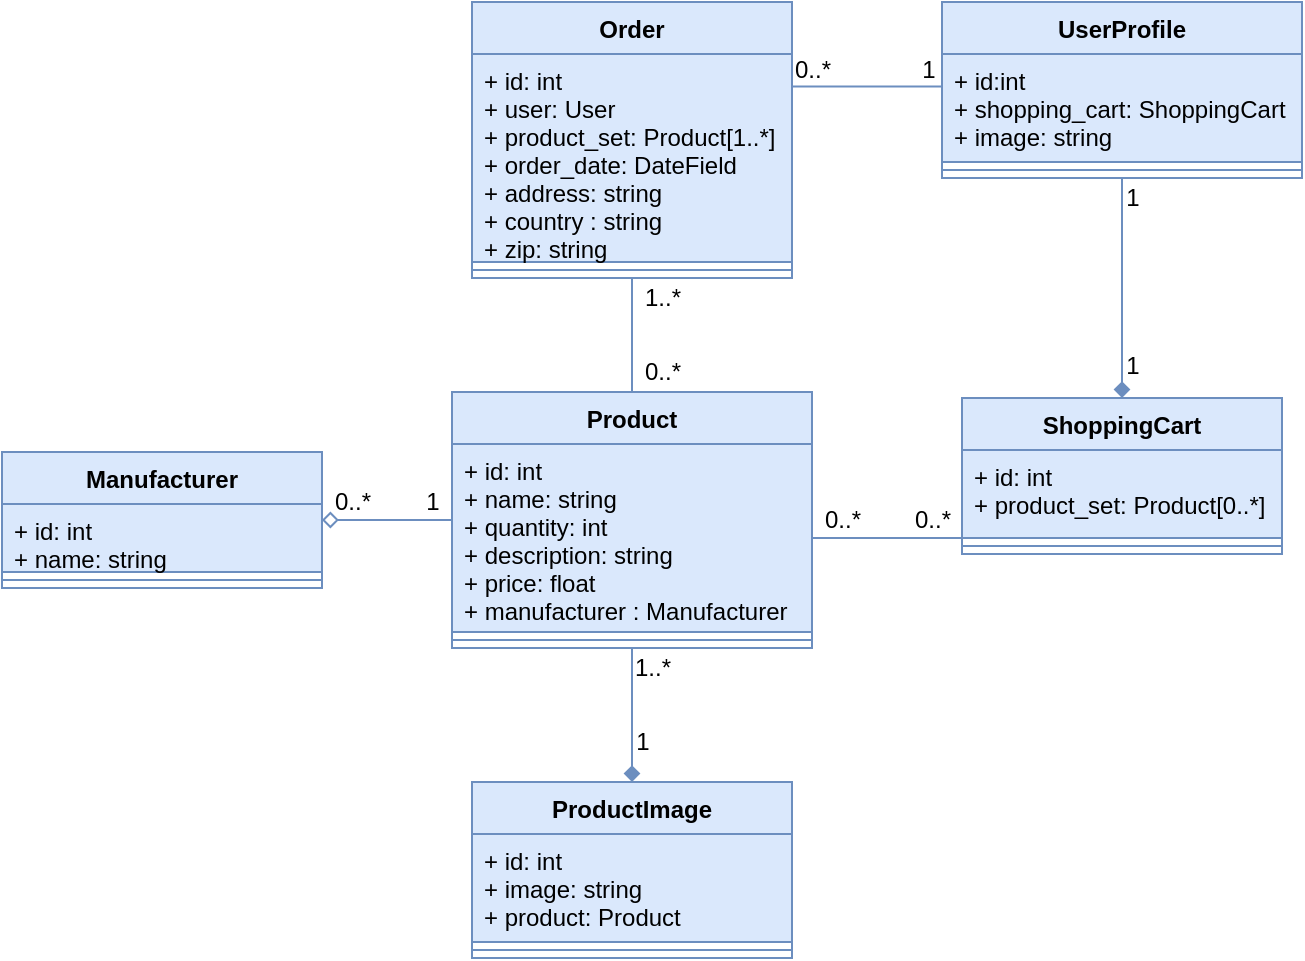<mxfile version="13.0.3"><diagram id="HInEAooytMVwJH_DnbgF" name="Page-1"><mxGraphModel dx="1831" dy="526" grid="1" gridSize="10" guides="1" tooltips="1" connect="1" arrows="1" fold="1" page="1" pageScale="1" pageWidth="850" pageHeight="1100" math="0" shadow="0"><root><mxCell id="0"/><mxCell id="1" parent="0"/><mxCell id="_rM6lpfP0WhUhnXu7ZxY-21" style="edgeStyle=orthogonalEdgeStyle;rounded=0;orthogonalLoop=1;jettySize=auto;html=1;exitX=0.5;exitY=1;exitDx=0;exitDy=0;entryX=0.5;entryY=0;entryDx=0;entryDy=0;endArrow=diamond;endFill=1;fillColor=#dae8fc;strokeColor=#6c8ebf;" parent="1" source="_rM6lpfP0WhUhnXu7ZxY-10" edge="1" target="bgKe7hIkWbql1OeKQB-z-13"><mxGeometry relative="1" as="geometry"><mxPoint x="420" y="220" as="targetPoint"/></mxGeometry></mxCell><mxCell id="_rM6lpfP0WhUhnXu7ZxY-25" style="edgeStyle=orthogonalEdgeStyle;rounded=0;orthogonalLoop=1;jettySize=auto;html=1;exitX=1;exitY=0.5;exitDx=0;exitDy=0;endArrow=none;endFill=0;fillColor=#dae8fc;strokeColor=#6c8ebf;entryX=0;entryY=0.5;entryDx=0;entryDy=0;" parent="1" source="_rM6lpfP0WhUhnXu7ZxY-7" edge="1"><mxGeometry relative="1" as="geometry"><mxPoint x="340" y="288" as="targetPoint"/></mxGeometry></mxCell><mxCell id="bgKe7hIkWbql1OeKQB-z-4" style="edgeStyle=orthogonalEdgeStyle;rounded=0;orthogonalLoop=1;jettySize=auto;html=1;exitX=0.5;exitY=0;exitDx=0;exitDy=0;entryX=0.5;entryY=1;entryDx=0;entryDy=0;endArrow=none;endFill=0;startArrow=diamond;startFill=1;fillColor=#dae8fc;strokeColor=#6c8ebf;" parent="1" source="bgKe7hIkWbql1OeKQB-z-1" target="_rM6lpfP0WhUhnXu7ZxY-6" edge="1"><mxGeometry relative="1" as="geometry"/></mxCell><mxCell id="bgKe7hIkWbql1OeKQB-z-8" style="edgeStyle=orthogonalEdgeStyle;rounded=0;orthogonalLoop=1;jettySize=auto;html=1;exitX=0;exitY=0.5;exitDx=0;exitDy=0;entryX=1;entryY=0.5;entryDx=0;entryDy=0;startArrow=none;startFill=0;endArrow=diamond;endFill=0;fillColor=#dae8fc;strokeColor=#6c8ebf;" parent="1" source="_rM6lpfP0WhUhnXu7ZxY-6" target="bgKe7hIkWbql1OeKQB-z-5" edge="1"><mxGeometry relative="1" as="geometry"/></mxCell><mxCell id="bgKe7hIkWbql1OeKQB-z-13" value="ShoppingCart" style="swimlane;fontStyle=1;align=center;verticalAlign=top;childLayout=stackLayout;horizontal=1;startSize=26;horizontalStack=0;resizeParent=1;resizeParentMax=0;resizeLast=0;collapsible=1;marginBottom=0;fillColor=#dae8fc;strokeColor=#6c8ebf;" parent="1" vertex="1"><mxGeometry x="340" y="218" width="160" height="78" as="geometry"/></mxCell><mxCell id="bgKe7hIkWbql1OeKQB-z-14" value="+ id: int&#10;+ product_set: Product[0..*]" style="text;strokeColor=#6c8ebf;fillColor=#dae8fc;align=left;verticalAlign=top;spacingLeft=4;spacingRight=4;overflow=hidden;rotatable=0;points=[[0,0.5],[1,0.5]];portConstraint=eastwest;" parent="bgKe7hIkWbql1OeKQB-z-13" vertex="1"><mxGeometry y="26" width="160" height="44" as="geometry"/></mxCell><mxCell id="bgKe7hIkWbql1OeKQB-z-15" value="" style="line;strokeWidth=1;fillColor=#dae8fc;align=left;verticalAlign=middle;spacingTop=-1;spacingLeft=3;spacingRight=3;rotatable=0;labelPosition=right;points=[];portConstraint=eastwest;strokeColor=#6c8ebf;" parent="bgKe7hIkWbql1OeKQB-z-13" vertex="1"><mxGeometry y="70" width="160" height="8" as="geometry"/></mxCell><mxCell id="bgKe7hIkWbql1OeKQB-z-16" value="" style="text;strokeColor=#6c8ebf;fillColor=#dae8fc;align=left;verticalAlign=top;spacingLeft=4;spacingRight=4;overflow=hidden;rotatable=0;points=[[0,0.5],[1,0.5]];portConstraint=eastwest;" parent="bgKe7hIkWbql1OeKQB-z-13" vertex="1"><mxGeometry y="78" width="160" as="geometry"/></mxCell><mxCell id="TJ1V56_hv4KgSmUcKjZd-1" value="&lt;font style=&quot;font-size: 12px&quot;&gt;1&lt;/font&gt;" style="text;html=1;align=center;verticalAlign=middle;resizable=0;points=[];autosize=1;" vertex="1" parent="1"><mxGeometry x="415" y="108" width="20" height="20" as="geometry"/></mxCell><mxCell id="TJ1V56_hv4KgSmUcKjZd-2" value="&lt;font style=&quot;font-size: 12px&quot;&gt;1&lt;/font&gt;" style="text;html=1;align=center;verticalAlign=middle;resizable=0;points=[];autosize=1;" vertex="1" parent="1"><mxGeometry x="415" y="192" width="20" height="20" as="geometry"/></mxCell><mxCell id="TJ1V56_hv4KgSmUcKjZd-4" value="&lt;font style=&quot;font-size: 12px&quot;&gt;1&lt;/font&gt;" style="text;html=1;align=center;verticalAlign=middle;resizable=0;points=[];autosize=1;" vertex="1" parent="1"><mxGeometry x="313" y="44" width="20" height="20" as="geometry"/></mxCell><mxCell id="TJ1V56_hv4KgSmUcKjZd-5" value="0..*" style="text;html=1;align=center;verticalAlign=middle;resizable=0;points=[];autosize=1;" vertex="1" parent="1"><mxGeometry x="250" y="44" width="30" height="20" as="geometry"/></mxCell><mxCell id="TJ1V56_hv4KgSmUcKjZd-6" value="1" style="text;html=1;align=center;verticalAlign=middle;resizable=0;points=[];autosize=1;" vertex="1" parent="1"><mxGeometry x="65" y="260" width="20" height="20" as="geometry"/></mxCell><mxCell id="TJ1V56_hv4KgSmUcKjZd-7" value="0..*" style="text;html=1;align=center;verticalAlign=middle;resizable=0;points=[];autosize=1;" vertex="1" parent="1"><mxGeometry x="20" y="260" width="30" height="20" as="geometry"/></mxCell><mxCell id="TJ1V56_hv4KgSmUcKjZd-8" value="1..*" style="text;html=1;align=center;verticalAlign=middle;resizable=0;points=[];autosize=1;" vertex="1" parent="1"><mxGeometry x="170" y="343" width="30" height="20" as="geometry"/></mxCell><mxCell id="TJ1V56_hv4KgSmUcKjZd-9" value="1" style="text;html=1;align=center;verticalAlign=middle;resizable=0;points=[];autosize=1;" vertex="1" parent="1"><mxGeometry x="170" y="380" width="20" height="20" as="geometry"/></mxCell><mxCell id="TJ1V56_hv4KgSmUcKjZd-10" style="edgeStyle=orthogonalEdgeStyle;rounded=0;orthogonalLoop=1;jettySize=auto;html=1;exitX=0;exitY=0.5;exitDx=0;exitDy=0;entryX=1.001;entryY=0.156;entryDx=0;entryDy=0;entryPerimeter=0;endArrow=none;endFill=0;fillColor=#dae8fc;strokeColor=#6c8ebf;" edge="1" parent="1" source="_rM6lpfP0WhUhnXu7ZxY-10" target="_rM6lpfP0WhUhnXu7ZxY-18"><mxGeometry relative="1" as="geometry"><Array as="points"><mxPoint x="330" y="62"/></Array></mxGeometry></mxCell><mxCell id="_rM6lpfP0WhUhnXu7ZxY-10" value="UserProfile" style="swimlane;fontStyle=1;align=center;verticalAlign=top;childLayout=stackLayout;horizontal=1;startSize=26;horizontalStack=0;resizeParent=1;resizeParentMax=0;resizeLast=0;collapsible=1;marginBottom=0;fillColor=#dae8fc;strokeColor=#6c8ebf;" parent="1" vertex="1"><mxGeometry x="330" y="20" width="180" height="88" as="geometry"/></mxCell><mxCell id="_rM6lpfP0WhUhnXu7ZxY-11" value="+ id:int&#10;+ shopping_cart: ShoppingCart&#10;+ image: string&#10;&#10;" style="text;strokeColor=#6c8ebf;fillColor=#dae8fc;align=left;verticalAlign=top;spacingLeft=4;spacingRight=4;overflow=hidden;rotatable=0;points=[[0,0.5],[1,0.5]];portConstraint=eastwest;" parent="_rM6lpfP0WhUhnXu7ZxY-10" vertex="1"><mxGeometry y="26" width="180" height="54" as="geometry"/></mxCell><mxCell id="_rM6lpfP0WhUhnXu7ZxY-12" value="" style="line;strokeWidth=1;fillColor=#dae8fc;align=left;verticalAlign=middle;spacingTop=-1;spacingLeft=3;spacingRight=3;rotatable=0;labelPosition=right;points=[];portConstraint=eastwest;strokeColor=#6c8ebf;" parent="_rM6lpfP0WhUhnXu7ZxY-10" vertex="1"><mxGeometry y="80" width="180" height="8" as="geometry"/></mxCell><mxCell id="TJ1V56_hv4KgSmUcKjZd-11" style="edgeStyle=orthogonalEdgeStyle;rounded=0;orthogonalLoop=1;jettySize=auto;html=1;exitX=0.5;exitY=1;exitDx=0;exitDy=0;entryX=0.5;entryY=0;entryDx=0;entryDy=0;endArrow=none;endFill=0;fillColor=#dae8fc;strokeColor=#6c8ebf;" edge="1" parent="1" source="_rM6lpfP0WhUhnXu7ZxY-17" target="_rM6lpfP0WhUhnXu7ZxY-6"><mxGeometry relative="1" as="geometry"/></mxCell><mxCell id="_rM6lpfP0WhUhnXu7ZxY-17" value="Order" style="swimlane;fontStyle=1;align=center;verticalAlign=top;childLayout=stackLayout;horizontal=1;startSize=26;horizontalStack=0;resizeParent=1;resizeParentMax=0;resizeLast=0;collapsible=1;marginBottom=0;fillColor=#dae8fc;strokeColor=#6c8ebf;" parent="1" vertex="1"><mxGeometry x="95" y="20" width="160" height="138" as="geometry"/></mxCell><mxCell id="_rM6lpfP0WhUhnXu7ZxY-18" value="+ id: int&#10;+ user: User&#10;+ product_set: Product[1..*]&#10;+ order_date: DateField&#10;+ address: string&#10;+ country : string&#10;+ zip: string" style="text;strokeColor=#6c8ebf;fillColor=#dae8fc;align=left;verticalAlign=top;spacingLeft=4;spacingRight=4;overflow=hidden;rotatable=0;points=[[0,0.5],[1,0.5]];portConstraint=eastwest;" parent="_rM6lpfP0WhUhnXu7ZxY-17" vertex="1"><mxGeometry y="26" width="160" height="104" as="geometry"/></mxCell><mxCell id="_rM6lpfP0WhUhnXu7ZxY-19" value="" style="line;strokeWidth=1;fillColor=#dae8fc;align=left;verticalAlign=middle;spacingTop=-1;spacingLeft=3;spacingRight=3;rotatable=0;labelPosition=right;points=[];portConstraint=eastwest;strokeColor=#6c8ebf;" parent="_rM6lpfP0WhUhnXu7ZxY-17" vertex="1"><mxGeometry y="130" width="160" height="8" as="geometry"/></mxCell><mxCell id="bgKe7hIkWbql1OeKQB-z-5" value="Manufacturer" style="swimlane;fontStyle=1;align=center;verticalAlign=top;childLayout=stackLayout;horizontal=1;startSize=26;horizontalStack=0;resizeParent=1;resizeParentMax=0;resizeLast=0;collapsible=1;marginBottom=0;fillColor=#dae8fc;strokeColor=#6c8ebf;" parent="1" vertex="1"><mxGeometry x="-140" y="245" width="160" height="68" as="geometry"/></mxCell><mxCell id="bgKe7hIkWbql1OeKQB-z-6" value="+ id: int&#10;+ name: string" style="text;strokeColor=#6c8ebf;fillColor=#dae8fc;align=left;verticalAlign=top;spacingLeft=4;spacingRight=4;overflow=hidden;rotatable=0;points=[[0,0.5],[1,0.5]];portConstraint=eastwest;" parent="bgKe7hIkWbql1OeKQB-z-5" vertex="1"><mxGeometry y="26" width="160" height="34" as="geometry"/></mxCell><mxCell id="bgKe7hIkWbql1OeKQB-z-7" value="" style="line;strokeWidth=1;fillColor=#dae8fc;align=left;verticalAlign=middle;spacingTop=-1;spacingLeft=3;spacingRight=3;rotatable=0;labelPosition=right;points=[];portConstraint=eastwest;strokeColor=#6c8ebf;" parent="bgKe7hIkWbql1OeKQB-z-5" vertex="1"><mxGeometry y="60" width="160" height="8" as="geometry"/></mxCell><mxCell id="_rM6lpfP0WhUhnXu7ZxY-6" value="Product" style="swimlane;fontStyle=1;align=center;verticalAlign=top;childLayout=stackLayout;horizontal=1;startSize=26;horizontalStack=0;resizeParent=1;resizeParentMax=0;resizeLast=0;collapsible=1;marginBottom=0;fillColor=#dae8fc;strokeColor=#6c8ebf;" parent="1" vertex="1"><mxGeometry x="85" y="215" width="180" height="128" as="geometry"/></mxCell><mxCell id="_rM6lpfP0WhUhnXu7ZxY-7" value="+ id: int&#10;+ name: string&#10;+ quantity: int&#10;+ description: string&#10;+ price: float&#10;+ manufacturer : Manufacturer&#10;" style="text;strokeColor=#6c8ebf;fillColor=#dae8fc;align=left;verticalAlign=top;spacingLeft=4;spacingRight=4;overflow=hidden;rotatable=0;points=[[0,0.5],[1,0.5]];portConstraint=eastwest;" parent="_rM6lpfP0WhUhnXu7ZxY-6" vertex="1"><mxGeometry y="26" width="180" height="94" as="geometry"/></mxCell><mxCell id="_rM6lpfP0WhUhnXu7ZxY-8" value="" style="line;strokeWidth=1;fillColor=#dae8fc;align=left;verticalAlign=middle;spacingTop=-1;spacingLeft=3;spacingRight=3;rotatable=0;labelPosition=right;points=[];portConstraint=eastwest;strokeColor=#6c8ebf;" parent="_rM6lpfP0WhUhnXu7ZxY-6" vertex="1"><mxGeometry y="120" width="180" height="8" as="geometry"/></mxCell><mxCell id="bgKe7hIkWbql1OeKQB-z-1" value="ProductImage" style="swimlane;fontStyle=1;align=center;verticalAlign=top;childLayout=stackLayout;horizontal=1;startSize=26;horizontalStack=0;resizeParent=1;resizeParentMax=0;resizeLast=0;collapsible=1;marginBottom=0;fillColor=#dae8fc;strokeColor=#6c8ebf;" parent="1" vertex="1"><mxGeometry x="95" y="410" width="160" height="88" as="geometry"/></mxCell><mxCell id="bgKe7hIkWbql1OeKQB-z-2" value="+ id: int&#10;+ image: string&#10;+ product: Product&#10;" style="text;strokeColor=#6c8ebf;fillColor=#dae8fc;align=left;verticalAlign=top;spacingLeft=4;spacingRight=4;overflow=hidden;rotatable=0;points=[[0,0.5],[1,0.5]];portConstraint=eastwest;" parent="bgKe7hIkWbql1OeKQB-z-1" vertex="1"><mxGeometry y="26" width="160" height="54" as="geometry"/></mxCell><mxCell id="bgKe7hIkWbql1OeKQB-z-3" value="" style="line;strokeWidth=1;fillColor=#dae8fc;align=left;verticalAlign=middle;spacingTop=-1;spacingLeft=3;spacingRight=3;rotatable=0;labelPosition=right;points=[];portConstraint=eastwest;strokeColor=#6c8ebf;" parent="bgKe7hIkWbql1OeKQB-z-1" vertex="1"><mxGeometry y="80" width="160" height="8" as="geometry"/></mxCell><mxCell id="TJ1V56_hv4KgSmUcKjZd-12" value="0..*" style="text;html=1;align=center;verticalAlign=middle;resizable=0;points=[];autosize=1;" vertex="1" parent="1"><mxGeometry x="175" y="195" width="30" height="20" as="geometry"/></mxCell><mxCell id="TJ1V56_hv4KgSmUcKjZd-13" value="1..*" style="text;html=1;align=center;verticalAlign=middle;resizable=0;points=[];autosize=1;" vertex="1" parent="1"><mxGeometry x="175" y="158" width="30" height="20" as="geometry"/></mxCell><mxCell id="TJ1V56_hv4KgSmUcKjZd-14" value="0..*" style="text;html=1;align=center;verticalAlign=middle;resizable=0;points=[];autosize=1;" vertex="1" parent="1"><mxGeometry x="265" y="269" width="30" height="20" as="geometry"/></mxCell><mxCell id="TJ1V56_hv4KgSmUcKjZd-15" value="0..*" style="text;html=1;align=center;verticalAlign=middle;resizable=0;points=[];autosize=1;" vertex="1" parent="1"><mxGeometry x="310" y="269" width="30" height="20" as="geometry"/></mxCell></root></mxGraphModel></diagram></mxfile>